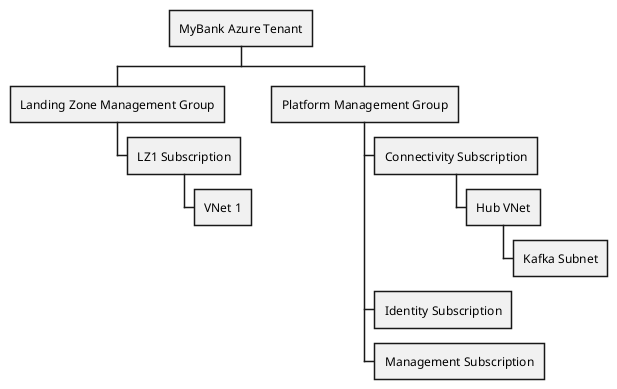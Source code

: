 @startwbs
* MyBank Azure Tenant
** Landing Zone Management Group
*** LZ1 Subscription
**** VNet 1
** Platform Management Group
*** Connectivity Subscription
**** Hub VNet
***** Kafka Subnet
*** Identity Subscription
*** Management Subscription

@endwbs

